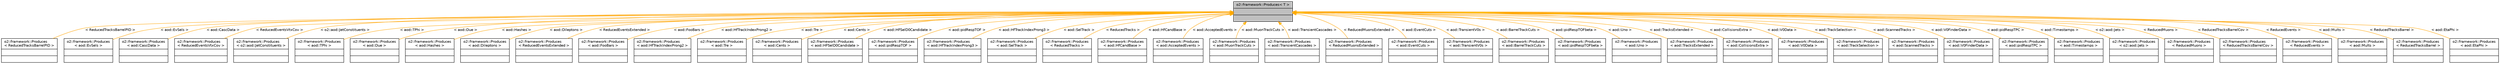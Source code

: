 digraph "o2::framework::Produces&lt; T &gt;"
{
 // INTERACTIVE_SVG=YES
  bgcolor="transparent";
  edge [fontname="Helvetica",fontsize="10",labelfontname="Helvetica",labelfontsize="10"];
  node [fontname="Helvetica",fontsize="10",shape=record];
  Node0 [label="{o2::framework::Produces\< T \>\n||}",height=0.2,width=0.4,color="black", fillcolor="grey75", style="filled", fontcolor="black"];
  Node0 -> Node1 [dir="back",color="orange",fontsize="10",style="solid",label=" \< ReducedTracksBarrelPID \>" ,fontname="Helvetica"];
  Node1 [label="{o2::framework::Produces\l\< ReducedTracksBarrelPID \>\n||}",height=0.2,width=0.4,color="black",URL="$d6/d86/structo2_1_1framework_1_1Produces.html"];
  Node0 -> Node2 [dir="back",color="orange",fontsize="10",style="solid",label=" \< aod::EvSels \>" ,fontname="Helvetica"];
  Node2 [label="{o2::framework::Produces\l\< aod::EvSels \>\n||}",height=0.2,width=0.4,color="black",URL="$d6/d86/structo2_1_1framework_1_1Produces.html"];
  Node0 -> Node3 [dir="back",color="orange",fontsize="10",style="solid",label=" \< aod::CascData \>" ,fontname="Helvetica"];
  Node3 [label="{o2::framework::Produces\l\< aod::CascData \>\n||}",height=0.2,width=0.4,color="black",URL="$d6/d86/structo2_1_1framework_1_1Produces.html"];
  Node0 -> Node4 [dir="back",color="orange",fontsize="10",style="solid",label=" \< ReducedEventsVtxCov \>" ,fontname="Helvetica"];
  Node4 [label="{o2::framework::Produces\l\< ReducedEventsVtxCov \>\n||}",height=0.2,width=0.4,color="black",URL="$d6/d86/structo2_1_1framework_1_1Produces.html"];
  Node0 -> Node5 [dir="back",color="orange",fontsize="10",style="solid",label=" \< o2::aod::JetConstituents \>" ,fontname="Helvetica"];
  Node5 [label="{o2::framework::Produces\l\< o2::aod::JetConstituents \>\n||}",height=0.2,width=0.4,color="black",URL="$d6/d86/structo2_1_1framework_1_1Produces.html"];
  Node0 -> Node6 [dir="back",color="orange",fontsize="10",style="solid",label=" \< aod::TPhi \>" ,fontname="Helvetica"];
  Node6 [label="{o2::framework::Produces\l\< aod::TPhi \>\n||}",height=0.2,width=0.4,color="black",URL="$d6/d86/structo2_1_1framework_1_1Produces.html"];
  Node0 -> Node7 [dir="back",color="orange",fontsize="10",style="solid",label=" \< aod::Due \>" ,fontname="Helvetica"];
  Node7 [label="{o2::framework::Produces\l\< aod::Due \>\n||}",height=0.2,width=0.4,color="black",URL="$d6/d86/structo2_1_1framework_1_1Produces.html"];
  Node0 -> Node8 [dir="back",color="orange",fontsize="10",style="solid",label=" \< aod::Hashes \>" ,fontname="Helvetica"];
  Node8 [label="{o2::framework::Produces\l\< aod::Hashes \>\n||}",height=0.2,width=0.4,color="black",URL="$d6/d86/structo2_1_1framework_1_1Produces.html"];
  Node0 -> Node9 [dir="back",color="orange",fontsize="10",style="solid",label=" \< aod::Dileptons \>" ,fontname="Helvetica"];
  Node9 [label="{o2::framework::Produces\l\< aod::Dileptons \>\n||}",height=0.2,width=0.4,color="black",URL="$d6/d86/structo2_1_1framework_1_1Produces.html"];
  Node0 -> Node10 [dir="back",color="orange",fontsize="10",style="solid",label=" \< ReducedEventsExtended \>" ,fontname="Helvetica"];
  Node10 [label="{o2::framework::Produces\l\< ReducedEventsExtended \>\n||}",height=0.2,width=0.4,color="black",URL="$d6/d86/structo2_1_1framework_1_1Produces.html"];
  Node0 -> Node11 [dir="back",color="orange",fontsize="10",style="solid",label=" \< aod::FooBars \>" ,fontname="Helvetica"];
  Node11 [label="{o2::framework::Produces\l\< aod::FooBars \>\n||}",height=0.2,width=0.4,color="black",URL="$d6/d86/structo2_1_1framework_1_1Produces.html"];
  Node0 -> Node12 [dir="back",color="orange",fontsize="10",style="solid",label=" \< aod::HfTrackIndexProng2 \>" ,fontname="Helvetica"];
  Node12 [label="{o2::framework::Produces\l\< aod::HfTrackIndexProng2 \>\n||}",height=0.2,width=0.4,color="black",URL="$d6/d86/structo2_1_1framework_1_1Produces.html"];
  Node0 -> Node13 [dir="back",color="orange",fontsize="10",style="solid",label=" \< aod::Tre \>" ,fontname="Helvetica"];
  Node13 [label="{o2::framework::Produces\l\< aod::Tre \>\n||}",height=0.2,width=0.4,color="black",URL="$d6/d86/structo2_1_1framework_1_1Produces.html"];
  Node0 -> Node14 [dir="back",color="orange",fontsize="10",style="solid",label=" \< aod::Cents \>" ,fontname="Helvetica"];
  Node14 [label="{o2::framework::Produces\l\< aod::Cents \>\n||}",height=0.2,width=0.4,color="black",URL="$d6/d86/structo2_1_1framework_1_1Produces.html"];
  Node0 -> Node15 [dir="back",color="orange",fontsize="10",style="solid",label=" \< aod::HFSelD0Candidate \>" ,fontname="Helvetica"];
  Node15 [label="{o2::framework::Produces\l\< aod::HFSelD0Candidate \>\n||}",height=0.2,width=0.4,color="black",URL="$d6/d86/structo2_1_1framework_1_1Produces.html"];
  Node0 -> Node16 [dir="back",color="orange",fontsize="10",style="solid",label=" \< aod::pidRespTOF \>" ,fontname="Helvetica"];
  Node16 [label="{o2::framework::Produces\l\< aod::pidRespTOF \>\n||}",height=0.2,width=0.4,color="black",URL="$d6/d86/structo2_1_1framework_1_1Produces.html"];
  Node0 -> Node17 [dir="back",color="orange",fontsize="10",style="solid",label=" \< aod::HfTrackIndexProng3 \>" ,fontname="Helvetica"];
  Node17 [label="{o2::framework::Produces\l\< aod::HfTrackIndexProng3 \>\n||}",height=0.2,width=0.4,color="black",URL="$d6/d86/structo2_1_1framework_1_1Produces.html"];
  Node0 -> Node18 [dir="back",color="orange",fontsize="10",style="solid",label=" \< aod::SelTrack \>" ,fontname="Helvetica"];
  Node18 [label="{o2::framework::Produces\l\< aod::SelTrack \>\n||}",height=0.2,width=0.4,color="black",URL="$d6/d86/structo2_1_1framework_1_1Produces.html"];
  Node0 -> Node19 [dir="back",color="orange",fontsize="10",style="solid",label=" \< ReducedTracks \>" ,fontname="Helvetica"];
  Node19 [label="{o2::framework::Produces\l\< ReducedTracks \>\n||}",height=0.2,width=0.4,color="black",URL="$d6/d86/structo2_1_1framework_1_1Produces.html"];
  Node0 -> Node20 [dir="back",color="orange",fontsize="10",style="solid",label=" \< aod::HfCandBase \>" ,fontname="Helvetica"];
  Node20 [label="{o2::framework::Produces\l\< aod::HfCandBase \>\n||}",height=0.2,width=0.4,color="black",URL="$d6/d86/structo2_1_1framework_1_1Produces.html"];
  Node0 -> Node21 [dir="back",color="orange",fontsize="10",style="solid",label=" \< aod::AcceptedEvents \>" ,fontname="Helvetica"];
  Node21 [label="{o2::framework::Produces\l\< aod::AcceptedEvents \>\n||}",height=0.2,width=0.4,color="black",URL="$d6/d86/structo2_1_1framework_1_1Produces.html"];
  Node0 -> Node22 [dir="back",color="orange",fontsize="10",style="solid",label=" \< aod::MuonTrackCuts \>" ,fontname="Helvetica"];
  Node22 [label="{o2::framework::Produces\l\< aod::MuonTrackCuts \>\n||}",height=0.2,width=0.4,color="black",URL="$d6/d86/structo2_1_1framework_1_1Produces.html"];
  Node0 -> Node23 [dir="back",color="orange",fontsize="10",style="solid",label=" \< aod::TransientCascades \>" ,fontname="Helvetica"];
  Node23 [label="{o2::framework::Produces\l\< aod::TransientCascades \>\n||}",height=0.2,width=0.4,color="black",URL="$d6/d86/structo2_1_1framework_1_1Produces.html"];
  Node0 -> Node24 [dir="back",color="orange",fontsize="10",style="solid",label=" \< ReducedMuonsExtended \>" ,fontname="Helvetica"];
  Node24 [label="{o2::framework::Produces\l\< ReducedMuonsExtended \>\n||}",height=0.2,width=0.4,color="black",URL="$d6/d86/structo2_1_1framework_1_1Produces.html"];
  Node0 -> Node25 [dir="back",color="orange",fontsize="10",style="solid",label=" \< aod::EventCuts \>" ,fontname="Helvetica"];
  Node25 [label="{o2::framework::Produces\l\< aod::EventCuts \>\n||}",height=0.2,width=0.4,color="black",URL="$d6/d86/structo2_1_1framework_1_1Produces.html"];
  Node0 -> Node26 [dir="back",color="orange",fontsize="10",style="solid",label=" \< aod::TransientV0s \>" ,fontname="Helvetica"];
  Node26 [label="{o2::framework::Produces\l\< aod::TransientV0s \>\n||}",height=0.2,width=0.4,color="black",URL="$d6/d86/structo2_1_1framework_1_1Produces.html"];
  Node0 -> Node27 [dir="back",color="orange",fontsize="10",style="solid",label=" \< aod::BarrelTrackCuts \>" ,fontname="Helvetica"];
  Node27 [label="{o2::framework::Produces\l\< aod::BarrelTrackCuts \>\n||}",height=0.2,width=0.4,color="black",URL="$d6/d86/structo2_1_1framework_1_1Produces.html"];
  Node0 -> Node28 [dir="back",color="orange",fontsize="10",style="solid",label=" \< aod::pidRespTOFbeta \>" ,fontname="Helvetica"];
  Node28 [label="{o2::framework::Produces\l\< aod::pidRespTOFbeta \>\n||}",height=0.2,width=0.4,color="black",URL="$d6/d86/structo2_1_1framework_1_1Produces.html"];
  Node0 -> Node29 [dir="back",color="orange",fontsize="10",style="solid",label=" \< aod::Uno \>" ,fontname="Helvetica"];
  Node29 [label="{o2::framework::Produces\l\< aod::Uno \>\n||}",height=0.2,width=0.4,color="black",URL="$d6/d86/structo2_1_1framework_1_1Produces.html"];
  Node0 -> Node30 [dir="back",color="orange",fontsize="10",style="solid",label=" \< aod::TracksExtended \>" ,fontname="Helvetica"];
  Node30 [label="{o2::framework::Produces\l\< aod::TracksExtended \>\n||}",height=0.2,width=0.4,color="black",URL="$d6/d86/structo2_1_1framework_1_1Produces.html"];
  Node0 -> Node31 [dir="back",color="orange",fontsize="10",style="solid",label=" \< aod::CollisionsExtra \>" ,fontname="Helvetica"];
  Node31 [label="{o2::framework::Produces\l\< aod::CollisionsExtra \>\n||}",height=0.2,width=0.4,color="black",URL="$d6/d86/structo2_1_1framework_1_1Produces.html"];
  Node0 -> Node32 [dir="back",color="orange",fontsize="10",style="solid",label=" \< aod::V0Data \>" ,fontname="Helvetica"];
  Node32 [label="{o2::framework::Produces\l\< aod::V0Data \>\n||}",height=0.2,width=0.4,color="black",URL="$d6/d86/structo2_1_1framework_1_1Produces.html"];
  Node0 -> Node33 [dir="back",color="orange",fontsize="10",style="solid",label=" \< aod::TrackSelection \>" ,fontname="Helvetica"];
  Node33 [label="{o2::framework::Produces\l\< aod::TrackSelection \>\n||}",height=0.2,width=0.4,color="black",URL="$d6/d86/structo2_1_1framework_1_1Produces.html"];
  Node0 -> Node34 [dir="back",color="orange",fontsize="10",style="solid",label=" \< aod::ScannedTracks \>" ,fontname="Helvetica"];
  Node34 [label="{o2::framework::Produces\l\< aod::ScannedTracks \>\n||}",height=0.2,width=0.4,color="black",URL="$d6/d86/structo2_1_1framework_1_1Produces.html"];
  Node0 -> Node35 [dir="back",color="orange",fontsize="10",style="solid",label=" \< aod::V0FinderData \>" ,fontname="Helvetica"];
  Node35 [label="{o2::framework::Produces\l\< aod::V0FinderData \>\n||}",height=0.2,width=0.4,color="black",URL="$d6/d86/structo2_1_1framework_1_1Produces.html"];
  Node0 -> Node36 [dir="back",color="orange",fontsize="10",style="solid",label=" \< aod::pidRespTPC \>" ,fontname="Helvetica"];
  Node36 [label="{o2::framework::Produces\l\< aod::pidRespTPC \>\n||}",height=0.2,width=0.4,color="black",URL="$d6/d86/structo2_1_1framework_1_1Produces.html"];
  Node0 -> Node37 [dir="back",color="orange",fontsize="10",style="solid",label=" \< aod::Timestamps \>" ,fontname="Helvetica"];
  Node37 [label="{o2::framework::Produces\l\< aod::Timestamps \>\n||}",height=0.2,width=0.4,color="black",URL="$d6/d86/structo2_1_1framework_1_1Produces.html"];
  Node0 -> Node38 [dir="back",color="orange",fontsize="10",style="solid",label=" \< o2::aod::Jets \>" ,fontname="Helvetica"];
  Node38 [label="{o2::framework::Produces\l\< o2::aod::Jets \>\n||}",height=0.2,width=0.4,color="black",URL="$d6/d86/structo2_1_1framework_1_1Produces.html"];
  Node0 -> Node39 [dir="back",color="orange",fontsize="10",style="solid",label=" \< ReducedMuons \>" ,fontname="Helvetica"];
  Node39 [label="{o2::framework::Produces\l\< ReducedMuons \>\n||}",height=0.2,width=0.4,color="black",URL="$d6/d86/structo2_1_1framework_1_1Produces.html"];
  Node0 -> Node40 [dir="back",color="orange",fontsize="10",style="solid",label=" \< ReducedTracksBarrelCov \>" ,fontname="Helvetica"];
  Node40 [label="{o2::framework::Produces\l\< ReducedTracksBarrelCov \>\n||}",height=0.2,width=0.4,color="black",URL="$d6/d86/structo2_1_1framework_1_1Produces.html"];
  Node0 -> Node41 [dir="back",color="orange",fontsize="10",style="solid",label=" \< ReducedEvents \>" ,fontname="Helvetica"];
  Node41 [label="{o2::framework::Produces\l\< ReducedEvents \>\n||}",height=0.2,width=0.4,color="black",URL="$d6/d86/structo2_1_1framework_1_1Produces.html"];
  Node0 -> Node42 [dir="back",color="orange",fontsize="10",style="solid",label=" \< aod::Mults \>" ,fontname="Helvetica"];
  Node42 [label="{o2::framework::Produces\l\< aod::Mults \>\n||}",height=0.2,width=0.4,color="black",URL="$d6/d86/structo2_1_1framework_1_1Produces.html"];
  Node0 -> Node43 [dir="back",color="orange",fontsize="10",style="solid",label=" \< ReducedTracksBarrel \>" ,fontname="Helvetica"];
  Node43 [label="{o2::framework::Produces\l\< ReducedTracksBarrel \>\n||}",height=0.2,width=0.4,color="black",URL="$d6/d86/structo2_1_1framework_1_1Produces.html"];
  Node0 -> Node44 [dir="back",color="orange",fontsize="10",style="solid",label=" \< aod::EtaPhi \>" ,fontname="Helvetica"];
  Node44 [label="{o2::framework::Produces\l\< aod::EtaPhi \>\n||}",height=0.2,width=0.4,color="black",URL="$d6/d86/structo2_1_1framework_1_1Produces.html"];
}
